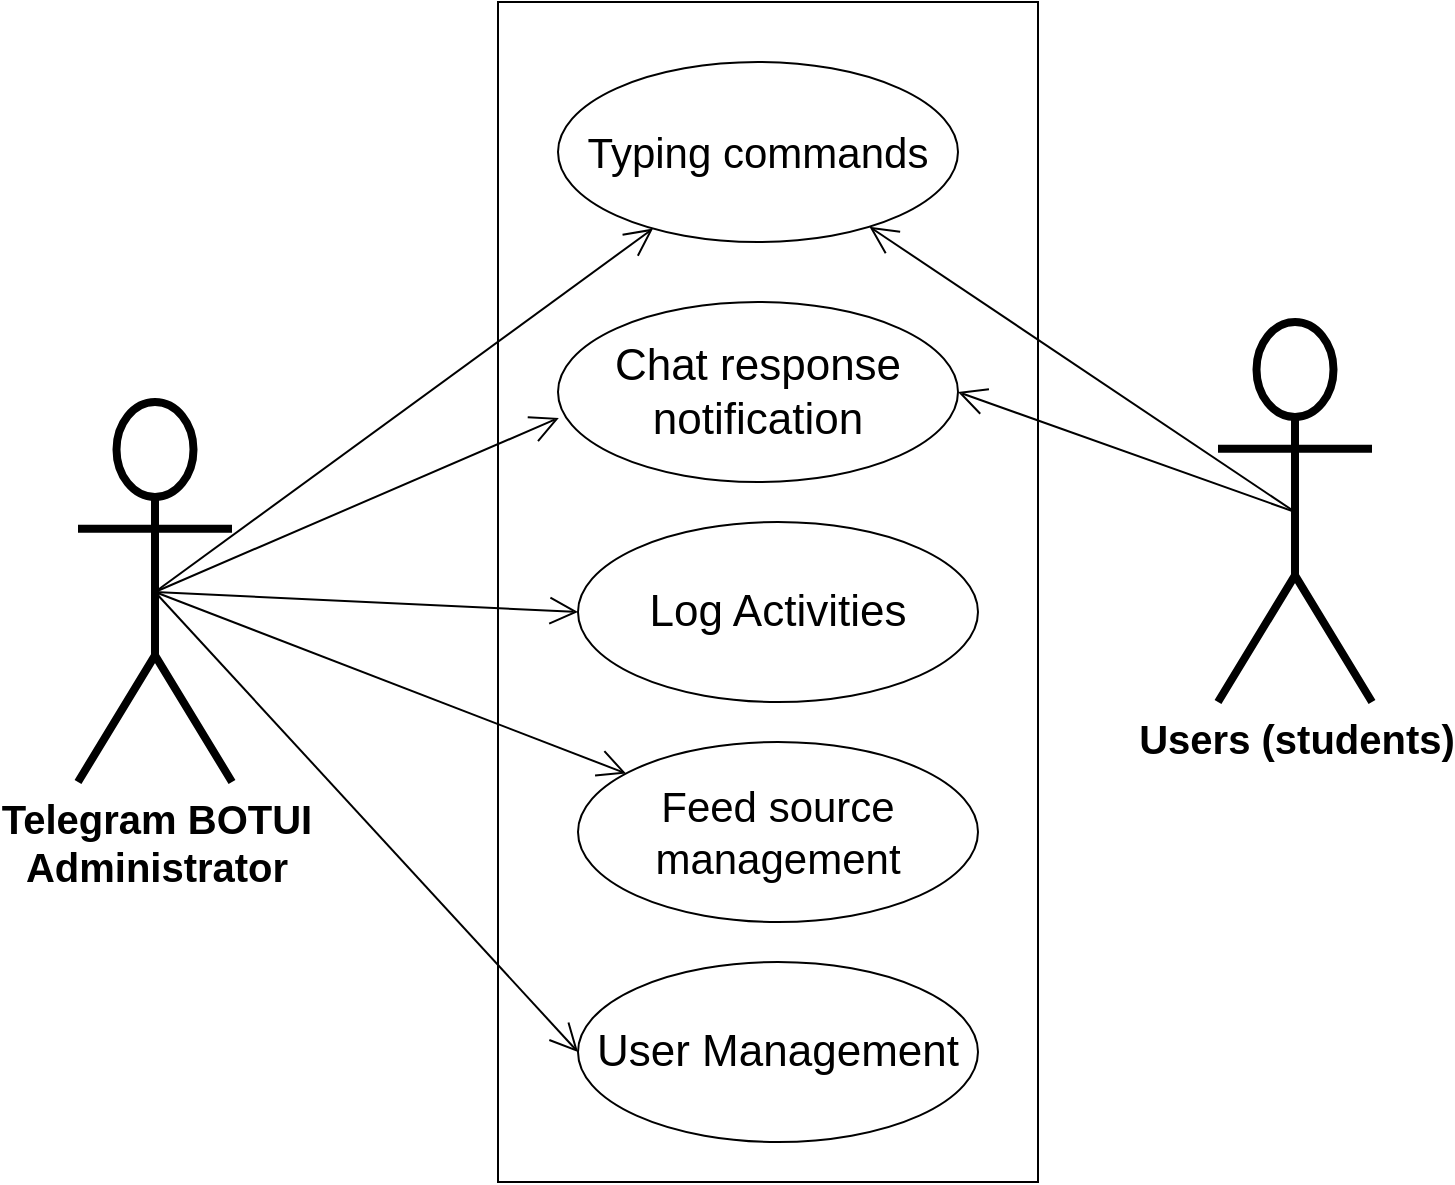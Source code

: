 <mxfile version="13.9.9" type="device"><diagram name="Page-1" id="e7e014a7-5840-1c2e-5031-d8a46d1fe8dd"><mxGraphModel dx="2602" dy="1531" grid="1" gridSize="10" guides="1" tooltips="1" connect="1" arrows="1" fold="1" page="1" pageScale="1" pageWidth="1169" pageHeight="826" background="#ffffff" math="0" shadow="0" extFonts="Permanent Marker^https://fonts.googleapis.com/css?family=Permanent+Marker"><root><mxCell id="0"/><mxCell id="1" parent="0"/><mxCell id="Z_jNvDClnr_WPML_4qG5-42" value="" style="rounded=0;whiteSpace=wrap;html=1;" parent="1" vertex="1"><mxGeometry x="1570" y="10" width="270" height="590" as="geometry"/></mxCell><mxCell id="Z_jNvDClnr_WPML_4qG5-41" value="&lt;font size=&quot;1&quot;&gt;&lt;b style=&quot;font-size: 20px&quot;&gt;Telegram BOTUI&lt;br&gt;Administrator&lt;br&gt;&lt;/b&gt;&lt;/font&gt;" style="shape=umlActor;verticalLabelPosition=bottom;verticalAlign=top;html=1;strokeWidth=4;" parent="1" vertex="1"><mxGeometry x="1360" y="210" width="77" height="190" as="geometry"/></mxCell><mxCell id="Z_jNvDClnr_WPML_4qG5-43" value="&lt;font style=&quot;font-size: 21px&quot;&gt;Typing commands&lt;/font&gt;" style="ellipse;whiteSpace=wrap;html=1;" parent="1" vertex="1"><mxGeometry x="1600" y="40" width="200" height="90" as="geometry"/></mxCell><mxCell id="Z_jNvDClnr_WPML_4qG5-46" value="&lt;span style=&quot;font-size: 20px&quot;&gt;&lt;b&gt;Users (students)&lt;/b&gt;&lt;/span&gt;" style="shape=umlActor;verticalLabelPosition=bottom;verticalAlign=top;html=1;strokeWidth=4;" parent="1" vertex="1"><mxGeometry x="1930" y="170" width="77" height="190" as="geometry"/></mxCell><mxCell id="Z_jNvDClnr_WPML_4qG5-48" value="&lt;span style=&quot;font-size: 22px&quot;&gt;Chat response notification&lt;/span&gt;" style="ellipse;whiteSpace=wrap;html=1;" parent="1" vertex="1"><mxGeometry x="1600" y="160" width="200" height="90" as="geometry"/></mxCell><mxCell id="Z_jNvDClnr_WPML_4qG5-50" value="&lt;span style=&quot;font-size: 21px&quot;&gt;Feed source management&lt;/span&gt;" style="ellipse;whiteSpace=wrap;html=1;" parent="1" vertex="1"><mxGeometry x="1610" y="380" width="200" height="90" as="geometry"/></mxCell><mxCell id="Z_jNvDClnr_WPML_4qG5-53" value="" style="endArrow=open;endFill=1;endSize=12;html=1;exitX=0.5;exitY=0.5;exitDx=0;exitDy=0;exitPerimeter=0;" parent="1" source="Z_jNvDClnr_WPML_4qG5-41" target="Z_jNvDClnr_WPML_4qG5-43" edge="1"><mxGeometry width="160" relative="1" as="geometry"><mxPoint x="1590" y="400" as="sourcePoint"/><mxPoint x="1750" y="400" as="targetPoint"/></mxGeometry></mxCell><mxCell id="Z_jNvDClnr_WPML_4qG5-57" value="" style="endArrow=open;endFill=1;endSize=12;html=1;entryX=0.002;entryY=0.644;entryDx=0;entryDy=0;entryPerimeter=0;exitX=0.5;exitY=0.5;exitDx=0;exitDy=0;exitPerimeter=0;" parent="1" source="Z_jNvDClnr_WPML_4qG5-41" target="Z_jNvDClnr_WPML_4qG5-48" edge="1"><mxGeometry width="160" relative="1" as="geometry"><mxPoint x="1320" y="360" as="sourcePoint"/><mxPoint x="1610.043" y="366.315" as="targetPoint"/></mxGeometry></mxCell><mxCell id="Z_jNvDClnr_WPML_4qG5-59" value="" style="endArrow=open;endFill=1;endSize=12;html=1;exitX=0.5;exitY=0.5;exitDx=0;exitDy=0;exitPerimeter=0;" parent="1" source="Z_jNvDClnr_WPML_4qG5-46" target="Z_jNvDClnr_WPML_4qG5-43" edge="1"><mxGeometry width="160" relative="1" as="geometry"><mxPoint x="1331.5" y="365" as="sourcePoint"/><mxPoint x="1610" y="615" as="targetPoint"/></mxGeometry></mxCell><mxCell id="Z_jNvDClnr_WPML_4qG5-60" value="" style="endArrow=open;endFill=1;endSize=12;html=1;exitX=0.5;exitY=0.5;exitDx=0;exitDy=0;exitPerimeter=0;entryX=1;entryY=0.5;entryDx=0;entryDy=0;" parent="1" source="Z_jNvDClnr_WPML_4qG5-46" target="Z_jNvDClnr_WPML_4qG5-48" edge="1"><mxGeometry width="160" relative="1" as="geometry"><mxPoint x="1980" y="390" as="sourcePoint"/><mxPoint x="1762.425" y="153.321" as="targetPoint"/></mxGeometry></mxCell><mxCell id="UVQzdfpX-JM1qRZY-P9x-2" value="&lt;span style=&quot;font-size: 22px&quot;&gt;User Management&lt;/span&gt;" style="ellipse;whiteSpace=wrap;html=1;" parent="1" vertex="1"><mxGeometry x="1610" y="490" width="200" height="90" as="geometry"/></mxCell><mxCell id="UVQzdfpX-JM1qRZY-P9x-4" value="" style="endArrow=open;endFill=1;endSize=12;html=1;exitX=0.5;exitY=0.5;exitDx=0;exitDy=0;exitPerimeter=0;entryX=0;entryY=0.5;entryDx=0;entryDy=0;" parent="1" source="Z_jNvDClnr_WPML_4qG5-41" target="UVQzdfpX-JM1qRZY-P9x-2" edge="1"><mxGeometry width="160" relative="1" as="geometry"><mxPoint x="1330.0" y="370" as="sourcePoint"/><mxPoint x="1610.031" y="366.127" as="targetPoint"/></mxGeometry></mxCell><mxCell id="UVQzdfpX-JM1qRZY-P9x-5" value="&lt;span style=&quot;font-size: 22px&quot;&gt;Log Activities&lt;/span&gt;" style="ellipse;whiteSpace=wrap;html=1;" parent="1" vertex="1"><mxGeometry x="1610" y="270" width="200" height="90" as="geometry"/></mxCell><mxCell id="ILc1eSI2rAzWM0e8EsF4-5" value="" style="endArrow=open;endFill=1;endSize=12;html=1;exitX=0.5;exitY=0.5;exitDx=0;exitDy=0;exitPerimeter=0;" parent="1" source="Z_jNvDClnr_WPML_4qG5-41" target="Z_jNvDClnr_WPML_4qG5-50" edge="1"><mxGeometry width="160" relative="1" as="geometry"><mxPoint x="2148.5" y="615" as="sourcePoint"/><mxPoint x="1810" y="428" as="targetPoint"/></mxGeometry></mxCell><mxCell id="JX2zy-7xFPRmuI7r5zeC-1" value="" style="endArrow=open;endFill=1;endSize=12;html=1;exitX=0.5;exitY=0.5;exitDx=0;exitDy=0;exitPerimeter=0;entryX=0;entryY=0.5;entryDx=0;entryDy=0;" edge="1" parent="1" source="Z_jNvDClnr_WPML_4qG5-41" target="UVQzdfpX-JM1qRZY-P9x-5"><mxGeometry width="160" relative="1" as="geometry"><mxPoint x="1380" y="400" as="sourcePoint"/><mxPoint x="1610.4" y="227.96" as="targetPoint"/></mxGeometry></mxCell></root></mxGraphModel></diagram></mxfile>